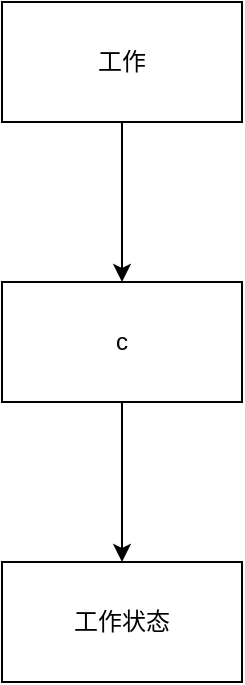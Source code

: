 <mxfile version="22.1.7" type="github">
  <diagram name="第 1 页" id="gfgi9TSkEX0CwsbFpthC">
    <mxGraphModel dx="1434" dy="790" grid="1" gridSize="10" guides="1" tooltips="1" connect="1" arrows="1" fold="1" page="1" pageScale="1" pageWidth="827" pageHeight="1169" math="0" shadow="0">
      <root>
        <mxCell id="0" />
        <mxCell id="1" parent="0" />
        <mxCell id="1j2sxOa3S18asPntkXee-2" value="" style="edgeStyle=orthogonalEdgeStyle;rounded=0;orthogonalLoop=1;jettySize=auto;html=1;" parent="1" source="enClKm4gNjST4oWeLO2i-1" target="1j2sxOa3S18asPntkXee-1" edge="1">
          <mxGeometry relative="1" as="geometry" />
        </mxCell>
        <mxCell id="enClKm4gNjST4oWeLO2i-1" value="工作" style="rounded=0;whiteSpace=wrap;html=1;" parent="1" vertex="1">
          <mxGeometry x="230" y="180" width="120" height="60" as="geometry" />
        </mxCell>
        <mxCell id="3eNmZVjhTHned3K8O2uX-2" value="" style="edgeStyle=orthogonalEdgeStyle;rounded=0;orthogonalLoop=1;jettySize=auto;html=1;" edge="1" parent="1" source="1j2sxOa3S18asPntkXee-1" target="3eNmZVjhTHned3K8O2uX-1">
          <mxGeometry relative="1" as="geometry" />
        </mxCell>
        <mxCell id="1j2sxOa3S18asPntkXee-1" value="c" style="rounded=0;whiteSpace=wrap;html=1;" parent="1" vertex="1">
          <mxGeometry x="230" y="320" width="120" height="60" as="geometry" />
        </mxCell>
        <mxCell id="3eNmZVjhTHned3K8O2uX-1" value="工作状态" style="rounded=0;whiteSpace=wrap;html=1;" vertex="1" parent="1">
          <mxGeometry x="230" y="460" width="120" height="60" as="geometry" />
        </mxCell>
      </root>
    </mxGraphModel>
  </diagram>
</mxfile>
